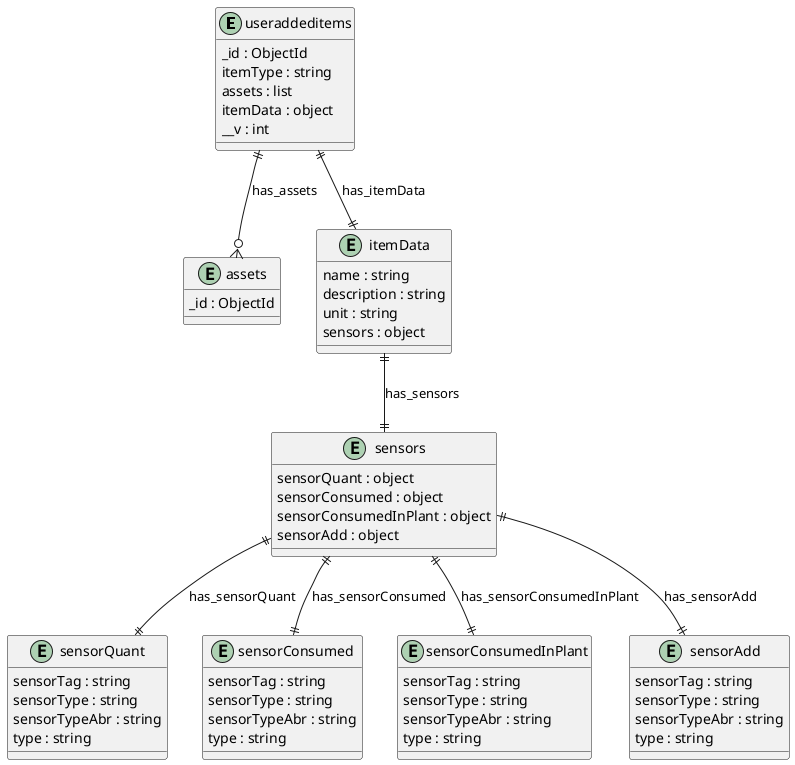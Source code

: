 @startuml useraddeditems_Diagram

entity "useraddeditems" as useraddeditems {
  _id : ObjectId
  itemType : string
  assets : list
  itemData : object
  __v : int
}

entity "assets" as assets {
  _id : ObjectId
}

entity "itemData" as itemData {
  name : string
  description : string
  unit : string
  sensors : object
}

entity "sensors" as sensors {
  sensorQuant : object
  sensorConsumed : object
  sensorConsumedInPlant : object
  sensorAdd : object
}

entity "sensorQuant" as sensorQuant {
  sensorTag : string
  sensorType : string
  sensorTypeAbr : string
  type : string
}

entity "sensorConsumed" as sensorConsumed {
  sensorTag : string
  sensorType : string
  sensorTypeAbr : string
  type : string
}

entity "sensorConsumedInPlant" as sensorConsumedInPlant {
  sensorTag : string
  sensorType : string
  sensorTypeAbr : string
  type : string
}

entity "sensorAdd" as sensorAdd {
  sensorTag : string
  sensorType : string
  sensorTypeAbr : string
  type : string
}

' // Relationships
useraddeditems ||--o{ assets : has_assets
useraddeditems ||--|| itemData : has_itemData
itemData ||--|| sensors : has_sensors
sensors ||--|| sensorQuant : has_sensorQuant
sensors ||--|| sensorConsumed : has_sensorConsumed
sensors ||--|| sensorConsumedInPlant : has_sensorConsumedInPlant
sensors ||--|| sensorAdd : has_sensorAdd
@enduml